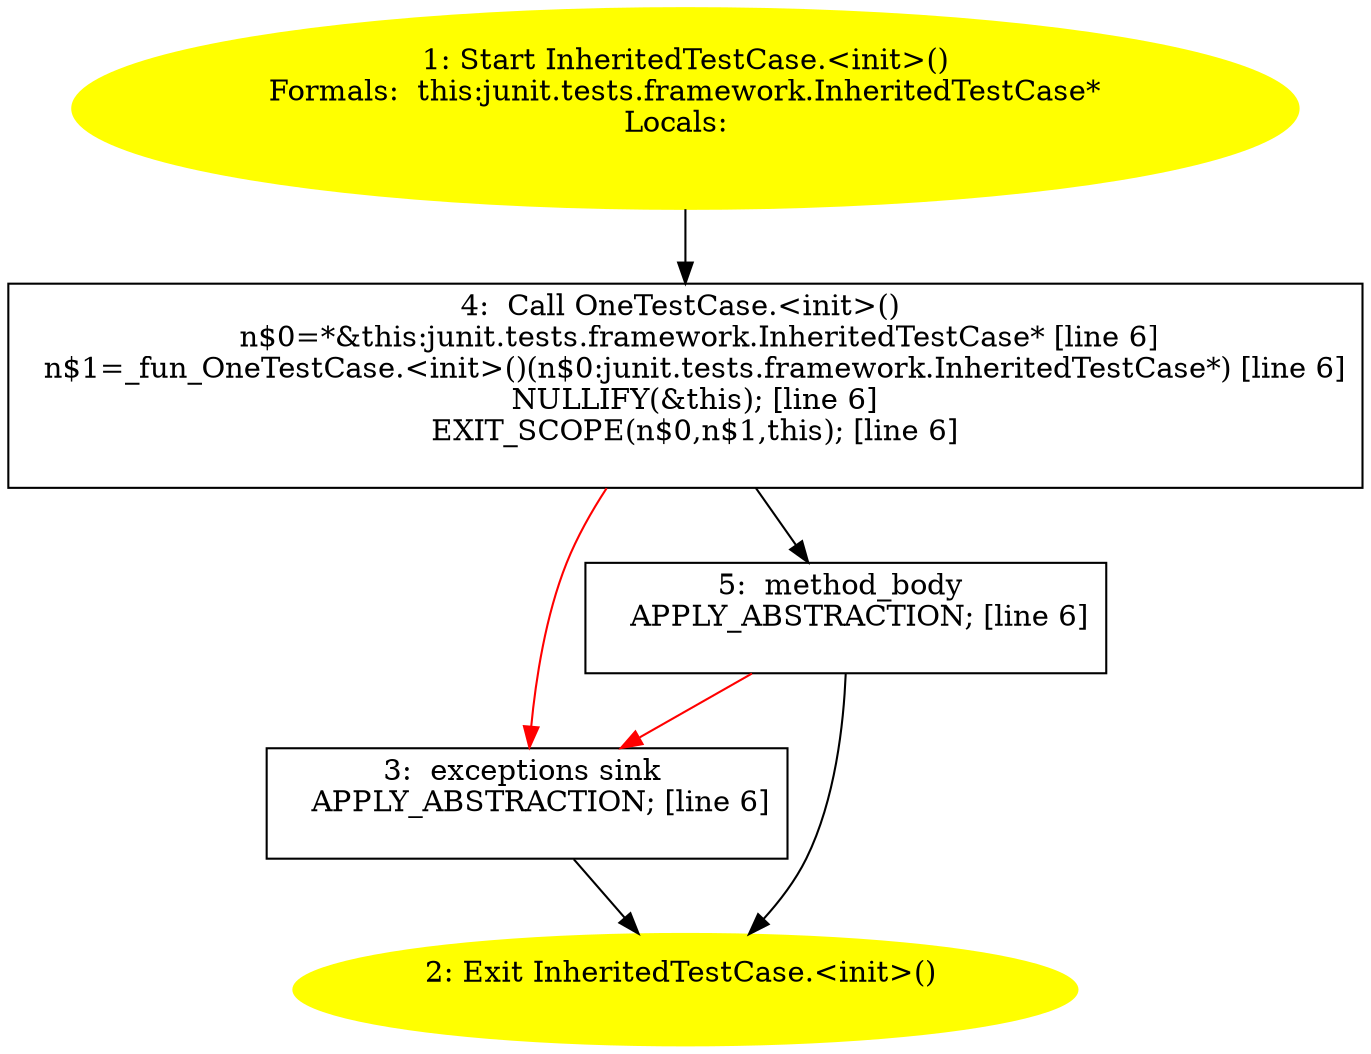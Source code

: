 /* @generated */
digraph cfg {
"junit.tests.framework.InheritedTestCase.<init>().414f0bda6fae09368f5ce1a90cfc155b_1" [label="1: Start InheritedTestCase.<init>()\nFormals:  this:junit.tests.framework.InheritedTestCase*\nLocals:  \n  " color=yellow style=filled]
	

	 "junit.tests.framework.InheritedTestCase.<init>().414f0bda6fae09368f5ce1a90cfc155b_1" -> "junit.tests.framework.InheritedTestCase.<init>().414f0bda6fae09368f5ce1a90cfc155b_4" ;
"junit.tests.framework.InheritedTestCase.<init>().414f0bda6fae09368f5ce1a90cfc155b_2" [label="2: Exit InheritedTestCase.<init>() \n  " color=yellow style=filled]
	

"junit.tests.framework.InheritedTestCase.<init>().414f0bda6fae09368f5ce1a90cfc155b_3" [label="3:  exceptions sink \n   APPLY_ABSTRACTION; [line 6]\n " shape="box"]
	

	 "junit.tests.framework.InheritedTestCase.<init>().414f0bda6fae09368f5ce1a90cfc155b_3" -> "junit.tests.framework.InheritedTestCase.<init>().414f0bda6fae09368f5ce1a90cfc155b_2" ;
"junit.tests.framework.InheritedTestCase.<init>().414f0bda6fae09368f5ce1a90cfc155b_4" [label="4:  Call OneTestCase.<init>() \n   n$0=*&this:junit.tests.framework.InheritedTestCase* [line 6]\n  n$1=_fun_OneTestCase.<init>()(n$0:junit.tests.framework.InheritedTestCase*) [line 6]\n  NULLIFY(&this); [line 6]\n  EXIT_SCOPE(n$0,n$1,this); [line 6]\n " shape="box"]
	

	 "junit.tests.framework.InheritedTestCase.<init>().414f0bda6fae09368f5ce1a90cfc155b_4" -> "junit.tests.framework.InheritedTestCase.<init>().414f0bda6fae09368f5ce1a90cfc155b_5" ;
	 "junit.tests.framework.InheritedTestCase.<init>().414f0bda6fae09368f5ce1a90cfc155b_4" -> "junit.tests.framework.InheritedTestCase.<init>().414f0bda6fae09368f5ce1a90cfc155b_3" [color="red" ];
"junit.tests.framework.InheritedTestCase.<init>().414f0bda6fae09368f5ce1a90cfc155b_5" [label="5:  method_body \n   APPLY_ABSTRACTION; [line 6]\n " shape="box"]
	

	 "junit.tests.framework.InheritedTestCase.<init>().414f0bda6fae09368f5ce1a90cfc155b_5" -> "junit.tests.framework.InheritedTestCase.<init>().414f0bda6fae09368f5ce1a90cfc155b_2" ;
	 "junit.tests.framework.InheritedTestCase.<init>().414f0bda6fae09368f5ce1a90cfc155b_5" -> "junit.tests.framework.InheritedTestCase.<init>().414f0bda6fae09368f5ce1a90cfc155b_3" [color="red" ];
}
